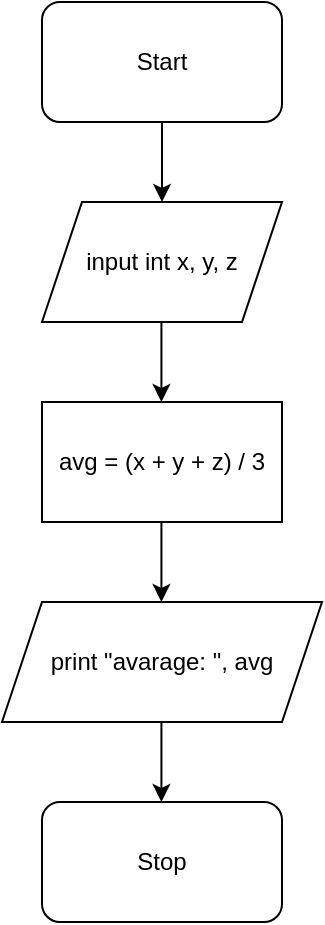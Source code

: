 <mxfile version="16.1.2" type="device"><diagram id="C5RBs43oDa-KdzZeNtuy" name="Page-1"><mxGraphModel dx="1673" dy="1008" grid="1" gridSize="10" guides="1" tooltips="1" connect="1" arrows="1" fold="1" page="1" pageScale="1" pageWidth="827" pageHeight="1169" math="0" shadow="0"><root><mxCell id="WIyWlLk6GJQsqaUBKTNV-0"/><mxCell id="WIyWlLk6GJQsqaUBKTNV-1" parent="WIyWlLk6GJQsqaUBKTNV-0"/><mxCell id="I_NAsT_8C1ykW6qDByVd-0" value="Start" style="rounded=1;whiteSpace=wrap;html=1;" vertex="1" parent="WIyWlLk6GJQsqaUBKTNV-1"><mxGeometry x="370" y="150" width="120" height="60" as="geometry"/></mxCell><mxCell id="I_NAsT_8C1ykW6qDByVd-1" value="input int x, y, z" style="shape=parallelogram;perimeter=parallelogramPerimeter;whiteSpace=wrap;html=1;fixedSize=1;" vertex="1" parent="WIyWlLk6GJQsqaUBKTNV-1"><mxGeometry x="370" y="250" width="120" height="60" as="geometry"/></mxCell><mxCell id="I_NAsT_8C1ykW6qDByVd-2" value="avg = (x + y + z) / 3" style="rounded=0;whiteSpace=wrap;html=1;" vertex="1" parent="WIyWlLk6GJQsqaUBKTNV-1"><mxGeometry x="370" y="350" width="120" height="60" as="geometry"/></mxCell><mxCell id="I_NAsT_8C1ykW6qDByVd-3" value="print &quot;avarage: &quot;, avg" style="shape=parallelogram;perimeter=parallelogramPerimeter;whiteSpace=wrap;html=1;fixedSize=1;" vertex="1" parent="WIyWlLk6GJQsqaUBKTNV-1"><mxGeometry x="350" y="450" width="160" height="60" as="geometry"/></mxCell><mxCell id="I_NAsT_8C1ykW6qDByVd-4" value="Stop" style="rounded=1;whiteSpace=wrap;html=1;" vertex="1" parent="WIyWlLk6GJQsqaUBKTNV-1"><mxGeometry x="370" y="550" width="120" height="60" as="geometry"/></mxCell><mxCell id="I_NAsT_8C1ykW6qDByVd-5" value="" style="endArrow=classic;html=1;rounded=0;exitX=0.5;exitY=1;exitDx=0;exitDy=0;entryX=0.5;entryY=0;entryDx=0;entryDy=0;" edge="1" parent="WIyWlLk6GJQsqaUBKTNV-1" source="I_NAsT_8C1ykW6qDByVd-0" target="I_NAsT_8C1ykW6qDByVd-1"><mxGeometry width="50" height="50" relative="1" as="geometry"><mxPoint x="510" y="470" as="sourcePoint"/><mxPoint x="560" y="420" as="targetPoint"/></mxGeometry></mxCell><mxCell id="I_NAsT_8C1ykW6qDByVd-6" value="" style="endArrow=classic;html=1;rounded=0;exitX=0.5;exitY=1;exitDx=0;exitDy=0;entryX=0.5;entryY=0;entryDx=0;entryDy=0;" edge="1" parent="WIyWlLk6GJQsqaUBKTNV-1"><mxGeometry width="50" height="50" relative="1" as="geometry"><mxPoint x="429.71" y="310" as="sourcePoint"/><mxPoint x="429.71" y="350" as="targetPoint"/></mxGeometry></mxCell><mxCell id="I_NAsT_8C1ykW6qDByVd-7" value="" style="endArrow=classic;html=1;rounded=0;exitX=0.5;exitY=1;exitDx=0;exitDy=0;entryX=0.5;entryY=0;entryDx=0;entryDy=0;" edge="1" parent="WIyWlLk6GJQsqaUBKTNV-1"><mxGeometry width="50" height="50" relative="1" as="geometry"><mxPoint x="429.71" y="410" as="sourcePoint"/><mxPoint x="429.71" y="450" as="targetPoint"/></mxGeometry></mxCell><mxCell id="I_NAsT_8C1ykW6qDByVd-8" value="" style="endArrow=classic;html=1;rounded=0;exitX=0.5;exitY=1;exitDx=0;exitDy=0;entryX=0.5;entryY=0;entryDx=0;entryDy=0;" edge="1" parent="WIyWlLk6GJQsqaUBKTNV-1"><mxGeometry width="50" height="50" relative="1" as="geometry"><mxPoint x="429.71" y="510" as="sourcePoint"/><mxPoint x="429.71" y="550" as="targetPoint"/></mxGeometry></mxCell></root></mxGraphModel></diagram></mxfile>